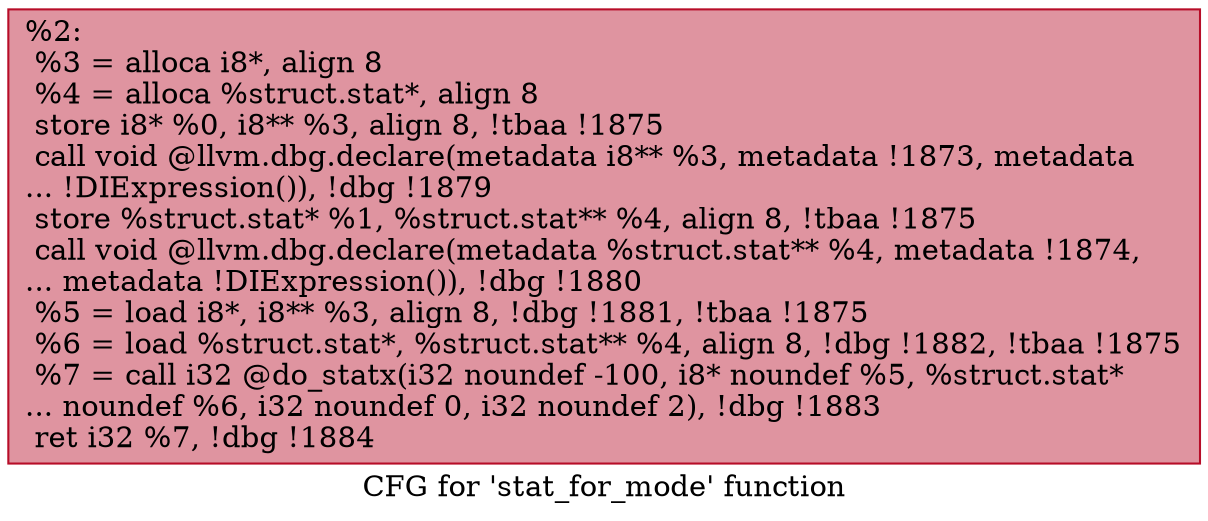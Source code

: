 digraph "CFG for 'stat_for_mode' function" {
	label="CFG for 'stat_for_mode' function";

	Node0xb1fab0 [shape=record,color="#b70d28ff", style=filled, fillcolor="#b70d2870",label="{%2:\l  %3 = alloca i8*, align 8\l  %4 = alloca %struct.stat*, align 8\l  store i8* %0, i8** %3, align 8, !tbaa !1875\l  call void @llvm.dbg.declare(metadata i8** %3, metadata !1873, metadata\l... !DIExpression()), !dbg !1879\l  store %struct.stat* %1, %struct.stat** %4, align 8, !tbaa !1875\l  call void @llvm.dbg.declare(metadata %struct.stat** %4, metadata !1874,\l... metadata !DIExpression()), !dbg !1880\l  %5 = load i8*, i8** %3, align 8, !dbg !1881, !tbaa !1875\l  %6 = load %struct.stat*, %struct.stat** %4, align 8, !dbg !1882, !tbaa !1875\l  %7 = call i32 @do_statx(i32 noundef -100, i8* noundef %5, %struct.stat*\l... noundef %6, i32 noundef 0, i32 noundef 2), !dbg !1883\l  ret i32 %7, !dbg !1884\l}"];
}

